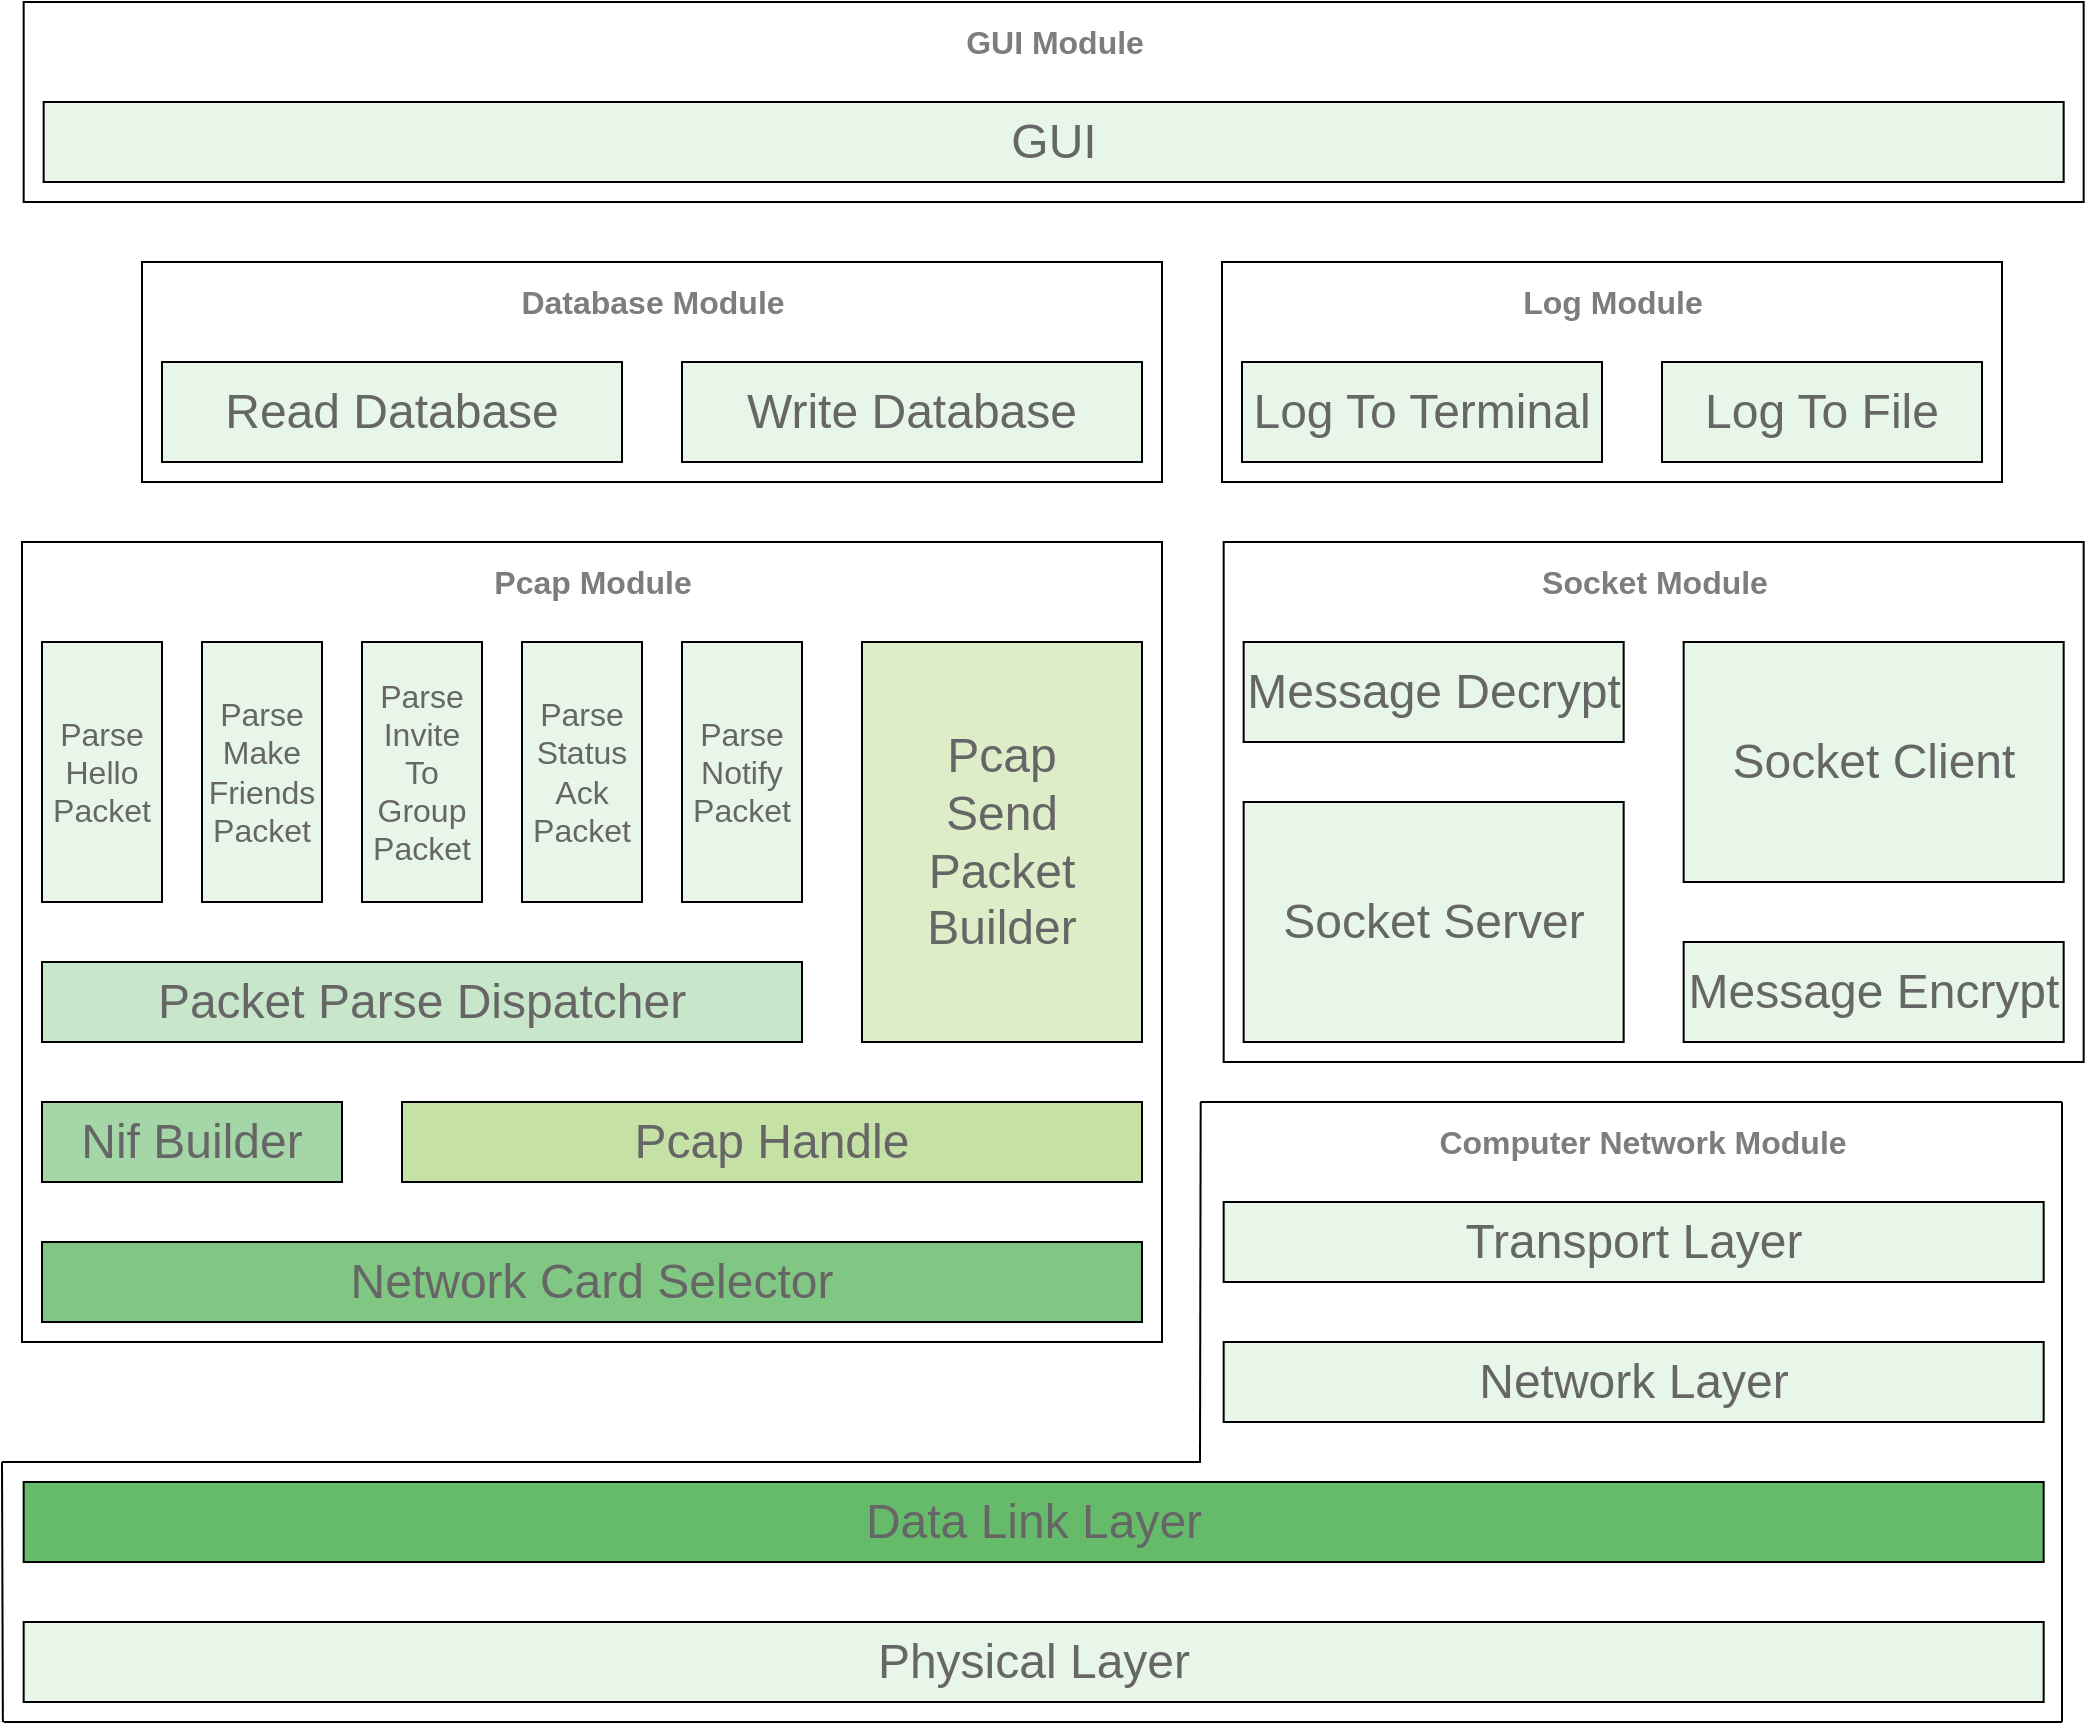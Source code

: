<mxfile version="14.6.6" type="github">
  <diagram id="JCKB8MocDSN7x97dPDkK" name="Page-1">
    <mxGraphModel dx="1221" dy="739" grid="1" gridSize="10" guides="1" tooltips="1" connect="1" arrows="1" fold="1" page="1" pageScale="1" pageWidth="1654" pageHeight="2336" math="0" shadow="0">
      <root>
        <mxCell id="0" />
        <mxCell id="1" parent="0" />
        <mxCell id="Dv_WCurl7W9lhUE-oqcY-84" value="" style="group" vertex="1" connectable="0" parent="1">
          <mxGeometry x="900.83" y="570" width="430" height="260" as="geometry" />
        </mxCell>
        <mxCell id="Dv_WCurl7W9lhUE-oqcY-34" value="" style="rounded=0;whiteSpace=wrap;html=1;fillColor=none;" vertex="1" parent="Dv_WCurl7W9lhUE-oqcY-84">
          <mxGeometry width="430" height="260" as="geometry" />
        </mxCell>
        <mxCell id="Dv_WCurl7W9lhUE-oqcY-28" value="&lt;font color=&quot;#666666&quot;&gt;&lt;span style=&quot;font-size: 24px&quot;&gt;Socket Server&lt;/span&gt;&lt;/font&gt;" style="rounded=0;whiteSpace=wrap;html=1;strokeColor=#000000;fillColor=#e8f5e9;strokeWidth=1;" vertex="1" parent="Dv_WCurl7W9lhUE-oqcY-84">
          <mxGeometry x="10" y="130" width="190" height="120" as="geometry" />
        </mxCell>
        <mxCell id="Dv_WCurl7W9lhUE-oqcY-30" value="&lt;span style=&quot;color: rgb(102 , 102 , 102) ; font-size: 24px&quot;&gt;Socket Client&lt;/span&gt;" style="rounded=0;whiteSpace=wrap;html=1;strokeColor=#000000;fillColor=#e8f5e9;strokeWidth=1;" vertex="1" parent="Dv_WCurl7W9lhUE-oqcY-84">
          <mxGeometry x="230" y="50" width="190" height="120" as="geometry" />
        </mxCell>
        <mxCell id="Dv_WCurl7W9lhUE-oqcY-31" value="&lt;span style=&quot;color: rgb(102 , 102 , 102) ; font-size: 24px&quot;&gt;Message Decrypt&lt;/span&gt;" style="rounded=0;whiteSpace=wrap;html=1;strokeColor=#000000;fillColor=#e8f5e9;strokeWidth=1;" vertex="1" parent="Dv_WCurl7W9lhUE-oqcY-84">
          <mxGeometry x="10" y="50" width="190" height="50" as="geometry" />
        </mxCell>
        <mxCell id="Dv_WCurl7W9lhUE-oqcY-32" value="&lt;span style=&quot;color: rgb(102 , 102 , 102) ; font-size: 24px&quot;&gt;Message Encrypt&lt;/span&gt;" style="rounded=0;whiteSpace=wrap;html=1;strokeColor=#000000;fillColor=#e8f5e9;strokeWidth=1;" vertex="1" parent="Dv_WCurl7W9lhUE-oqcY-84">
          <mxGeometry x="230" y="200" width="190" height="50" as="geometry" />
        </mxCell>
        <mxCell id="Dv_WCurl7W9lhUE-oqcY-120" value="&lt;font style=&quot;font-size: 16px&quot; color=&quot;#7d7d7d&quot;&gt;&lt;b&gt;Socket Module&lt;/b&gt;&lt;/font&gt;" style="text;html=1;align=center;verticalAlign=middle;resizable=0;points=[];autosize=1;strokeColor=none;" vertex="1" parent="Dv_WCurl7W9lhUE-oqcY-84">
          <mxGeometry x="150.0" y="10" width="130" height="20" as="geometry" />
        </mxCell>
        <mxCell id="Dv_WCurl7W9lhUE-oqcY-85" value="" style="group" vertex="1" connectable="0" parent="1">
          <mxGeometry x="300" y="570" width="570" height="400" as="geometry" />
        </mxCell>
        <mxCell id="Dv_WCurl7W9lhUE-oqcY-33" value="" style="rounded=0;whiteSpace=wrap;html=1;strokeColor=#000000;fillColor=none;" vertex="1" parent="Dv_WCurl7W9lhUE-oqcY-85">
          <mxGeometry width="570" height="400" as="geometry" />
        </mxCell>
        <mxCell id="Dv_WCurl7W9lhUE-oqcY-10" value="&lt;font style=&quot;font-size: 24px&quot; color=&quot;#666666&quot;&gt;Nif Builder&lt;/font&gt;" style="rounded=0;whiteSpace=wrap;html=1;fillColor=#a5d6a7;strokeWidth=1;" vertex="1" parent="Dv_WCurl7W9lhUE-oqcY-85">
          <mxGeometry x="10" y="280" width="150" height="40" as="geometry" />
        </mxCell>
        <mxCell id="Dv_WCurl7W9lhUE-oqcY-11" value="&lt;font color=&quot;#666666&quot;&gt;&lt;span style=&quot;font-size: 24px&quot;&gt;Pcap Handle&lt;/span&gt;&lt;/font&gt;" style="rounded=0;whiteSpace=wrap;html=1;fillColor=#c5e1a5;strokeWidth=1;" vertex="1" parent="Dv_WCurl7W9lhUE-oqcY-85">
          <mxGeometry x="190" y="280" width="370" height="40" as="geometry" />
        </mxCell>
        <mxCell id="Dv_WCurl7W9lhUE-oqcY-16" value="&lt;font color=&quot;#666666&quot;&gt;&lt;span style=&quot;font-size: 24px&quot;&gt;Packet Parse Dispatcher&lt;/span&gt;&lt;/font&gt;" style="rounded=0;whiteSpace=wrap;html=1;strokeColor=#000000;fillColor=#c8e6c9;strokeWidth=1;" vertex="1" parent="Dv_WCurl7W9lhUE-oqcY-85">
          <mxGeometry x="10" y="210" width="380" height="40" as="geometry" />
        </mxCell>
        <mxCell id="Dv_WCurl7W9lhUE-oqcY-17" value="&lt;span style=&quot;color: rgb(102 , 102 , 102) ; font-size: 24px&quot;&gt;Pcap&lt;br&gt;Send&lt;br&gt;Packet&lt;br&gt;Builder&lt;br&gt;&lt;/span&gt;" style="rounded=0;whiteSpace=wrap;html=1;strokeColor=#000000;fillColor=#dcedc8;strokeWidth=1;" vertex="1" parent="Dv_WCurl7W9lhUE-oqcY-85">
          <mxGeometry x="420" y="50" width="140" height="200" as="geometry" />
        </mxCell>
        <mxCell id="Dv_WCurl7W9lhUE-oqcY-18" value="&lt;span style=&quot;color: rgb(102 , 102 , 102) ; font-size: 16px&quot;&gt;Parse&lt;br&gt;Hello&lt;br&gt;Packet&lt;br&gt;&lt;/span&gt;" style="rounded=0;whiteSpace=wrap;html=1;strokeColor=#000000;fillColor=#e8f5e9;strokeWidth=1;" vertex="1" parent="Dv_WCurl7W9lhUE-oqcY-85">
          <mxGeometry x="10" y="50" width="60" height="130" as="geometry" />
        </mxCell>
        <mxCell id="Dv_WCurl7W9lhUE-oqcY-19" value="&lt;span style=&quot;color: rgb(102 , 102 , 102) ; font-size: 16px&quot;&gt;Parse&lt;/span&gt;&lt;br style=&quot;color: rgb(102 , 102 , 102) ; font-size: 16px&quot;&gt;&lt;font color=&quot;#666666&quot;&gt;&lt;span style=&quot;font-size: 16px&quot;&gt;Make&lt;br&gt;Friends&lt;/span&gt;&lt;/font&gt;&lt;br style=&quot;color: rgb(102 , 102 , 102) ; font-size: 16px&quot;&gt;&lt;span style=&quot;color: rgb(102 , 102 , 102) ; font-size: 16px&quot;&gt;Packet&lt;/span&gt;" style="rounded=0;whiteSpace=wrap;html=1;strokeColor=#000000;fillColor=#e8f5e9;strokeWidth=1;" vertex="1" parent="Dv_WCurl7W9lhUE-oqcY-85">
          <mxGeometry x="90" y="50" width="60" height="130" as="geometry" />
        </mxCell>
        <mxCell id="Dv_WCurl7W9lhUE-oqcY-20" value="&lt;span style=&quot;color: rgb(102 , 102 , 102) ; font-size: 16px&quot;&gt;Parse&lt;/span&gt;&lt;br style=&quot;color: rgb(102 , 102 , 102) ; font-size: 16px&quot;&gt;&lt;span style=&quot;color: rgb(102 , 102 , 102) ; font-size: 16px&quot;&gt;Invite&lt;br&gt;&lt;/span&gt;&lt;span style=&quot;color: rgb(102 , 102 , 102) ; font-size: 16px&quot;&gt;To&lt;br&gt;&lt;/span&gt;&lt;font color=&quot;#666666&quot;&gt;&lt;span style=&quot;font-size: 16px&quot;&gt;Group&lt;/span&gt;&lt;/font&gt;&lt;br style=&quot;color: rgb(102 , 102 , 102) ; font-size: 16px&quot;&gt;&lt;span style=&quot;color: rgb(102 , 102 , 102) ; font-size: 16px&quot;&gt;Packet&lt;/span&gt;" style="rounded=0;whiteSpace=wrap;html=1;strokeColor=#000000;fillColor=#e8f5e9;strokeWidth=1;" vertex="1" parent="Dv_WCurl7W9lhUE-oqcY-85">
          <mxGeometry x="170" y="50" width="60" height="130" as="geometry" />
        </mxCell>
        <mxCell id="Dv_WCurl7W9lhUE-oqcY-21" value="&lt;span style=&quot;color: rgb(102 , 102 , 102) ; font-size: 16px&quot;&gt;Parse&lt;/span&gt;&lt;br style=&quot;color: rgb(102 , 102 , 102) ; font-size: 16px&quot;&gt;&lt;span style=&quot;color: rgb(102 , 102 , 102) ; font-size: 16px&quot;&gt;Status&lt;br&gt;&lt;/span&gt;&lt;font color=&quot;#666666&quot;&gt;&lt;span style=&quot;font-size: 16px&quot;&gt;Ack&lt;/span&gt;&lt;/font&gt;&lt;br style=&quot;color: rgb(102 , 102 , 102) ; font-size: 16px&quot;&gt;&lt;span style=&quot;color: rgb(102 , 102 , 102) ; font-size: 16px&quot;&gt;Packet&lt;/span&gt;" style="rounded=0;whiteSpace=wrap;html=1;strokeColor=#000000;fillColor=#e8f5e9;strokeWidth=1;" vertex="1" parent="Dv_WCurl7W9lhUE-oqcY-85">
          <mxGeometry x="250" y="50" width="60" height="130" as="geometry" />
        </mxCell>
        <mxCell id="Dv_WCurl7W9lhUE-oqcY-22" value="&lt;span style=&quot;color: rgb(102 , 102 , 102) ; font-size: 16px&quot;&gt;Parse&lt;/span&gt;&lt;br style=&quot;color: rgb(102 , 102 , 102) ; font-size: 16px&quot;&gt;&lt;font color=&quot;#666666&quot;&gt;&lt;span style=&quot;font-size: 16px&quot;&gt;Notify&lt;/span&gt;&lt;/font&gt;&lt;br style=&quot;color: rgb(102 , 102 , 102) ; font-size: 16px&quot;&gt;&lt;span style=&quot;color: rgb(102 , 102 , 102) ; font-size: 16px&quot;&gt;Packet&lt;/span&gt;" style="rounded=0;whiteSpace=wrap;html=1;strokeColor=#000000;fillColor=#e8f5e9;strokeWidth=1;" vertex="1" parent="Dv_WCurl7W9lhUE-oqcY-85">
          <mxGeometry x="330" y="50" width="60" height="130" as="geometry" />
        </mxCell>
        <mxCell id="Dv_WCurl7W9lhUE-oqcY-9" value="&lt;font style=&quot;font-size: 24px&quot; color=&quot;#666666&quot;&gt;Network Card Selector&lt;/font&gt;" style="rounded=0;whiteSpace=wrap;html=1;fillColor=#81c784;strokeWidth=1;" vertex="1" parent="Dv_WCurl7W9lhUE-oqcY-85">
          <mxGeometry x="10" y="350" width="550" height="40" as="geometry" />
        </mxCell>
        <mxCell id="Dv_WCurl7W9lhUE-oqcY-119" value="&lt;font style=&quot;font-size: 16px&quot; color=&quot;#7d7d7d&quot;&gt;&lt;b&gt;Pcap Module&lt;/b&gt;&lt;/font&gt;" style="text;html=1;align=center;verticalAlign=middle;resizable=0;points=[];autosize=1;strokeColor=none;" vertex="1" parent="Dv_WCurl7W9lhUE-oqcY-85">
          <mxGeometry x="230" y="10" width="110" height="20" as="geometry" />
        </mxCell>
        <mxCell id="Dv_WCurl7W9lhUE-oqcY-94" value="" style="group" vertex="1" connectable="0" parent="1">
          <mxGeometry x="300.83" y="300" width="1030" height="100" as="geometry" />
        </mxCell>
        <mxCell id="Dv_WCurl7W9lhUE-oqcY-93" value="" style="rounded=0;whiteSpace=wrap;html=1;strokeColor=#000000;strokeWidth=1;fillColor=none;gradientColor=none;" vertex="1" parent="Dv_WCurl7W9lhUE-oqcY-94">
          <mxGeometry width="1030" height="100" as="geometry" />
        </mxCell>
        <mxCell id="Dv_WCurl7W9lhUE-oqcY-41" value="&lt;font color=&quot;#666666&quot;&gt;&lt;span style=&quot;font-size: 24px&quot;&gt;GUI&lt;/span&gt;&lt;/font&gt;" style="rounded=0;whiteSpace=wrap;html=1;strokeColor=#000000;fillColor=#e8f5e9;" vertex="1" parent="Dv_WCurl7W9lhUE-oqcY-94">
          <mxGeometry x="10" y="50" width="1010" height="40" as="geometry" />
        </mxCell>
        <mxCell id="Dv_WCurl7W9lhUE-oqcY-123" value="&lt;font style=&quot;font-size: 16px&quot; color=&quot;#7d7d7d&quot;&gt;&lt;b&gt;GUI Module&lt;/b&gt;&lt;/font&gt;" style="text;html=1;align=center;verticalAlign=middle;resizable=0;points=[];autosize=1;strokeColor=none;" vertex="1" parent="Dv_WCurl7W9lhUE-oqcY-94">
          <mxGeometry x="465.0" y="10" width="100" height="20" as="geometry" />
        </mxCell>
        <mxCell id="Dv_WCurl7W9lhUE-oqcY-112" value="" style="group" vertex="1" connectable="0" parent="1">
          <mxGeometry x="290.0" y="890" width="1030.83" height="270" as="geometry" />
        </mxCell>
        <mxCell id="Dv_WCurl7W9lhUE-oqcY-111" value="" style="group" vertex="1" connectable="0" parent="Dv_WCurl7W9lhUE-oqcY-112">
          <mxGeometry y="-40" width="1030" height="310" as="geometry" />
        </mxCell>
        <mxCell id="Dv_WCurl7W9lhUE-oqcY-74" value="" style="endArrow=none;html=1;strokeWidth=1;" edge="1" parent="Dv_WCurl7W9lhUE-oqcY-111">
          <mxGeometry x="10.821" width="49.96" height="57.407" as="geometry">
            <mxPoint x="1030" y="310" as="sourcePoint" />
            <mxPoint x="0.829" y="310" as="targetPoint" />
          </mxGeometry>
        </mxCell>
        <mxCell id="Dv_WCurl7W9lhUE-oqcY-97" value="" style="endArrow=none;html=1;strokeWidth=1;" edge="1" parent="Dv_WCurl7W9lhUE-oqcY-111">
          <mxGeometry x="10.821" y="34.444" width="49.96" height="57.407" as="geometry">
            <mxPoint x="1030" y="310" as="sourcePoint" />
            <mxPoint x="1030" as="targetPoint" />
          </mxGeometry>
        </mxCell>
        <mxCell id="Dv_WCurl7W9lhUE-oqcY-98" value="" style="endArrow=none;html=1;strokeWidth=1;" edge="1" parent="Dv_WCurl7W9lhUE-oqcY-111">
          <mxGeometry x="-1019.179" y="195.185" width="49.96" height="57.407" as="geometry">
            <mxPoint x="0.43" y="310" as="sourcePoint" />
            <mxPoint x="5.684e-14" y="180" as="targetPoint" />
          </mxGeometry>
        </mxCell>
        <mxCell id="Dv_WCurl7W9lhUE-oqcY-99" value="" style="endArrow=none;html=1;strokeWidth=1;" edge="1" parent="Dv_WCurl7W9lhUE-oqcY-111">
          <mxGeometry x="-420.261" y="34.444" width="49.96" height="57.407" as="geometry">
            <mxPoint x="599" y="180" as="sourcePoint" />
            <mxPoint x="599.347" as="targetPoint" />
          </mxGeometry>
        </mxCell>
        <mxCell id="Dv_WCurl7W9lhUE-oqcY-106" value="" style="endArrow=none;html=1;strokeWidth=1;" edge="1" parent="Dv_WCurl7W9lhUE-oqcY-111">
          <mxGeometry x="9.991" y="-129.999" width="49.96" height="57.407" as="geometry">
            <mxPoint x="599.516" y="180.001" as="sourcePoint" />
            <mxPoint x="-0.001" y="180.001" as="targetPoint" />
          </mxGeometry>
        </mxCell>
        <mxCell id="Dv_WCurl7W9lhUE-oqcY-118" value="&lt;font style=&quot;font-size: 16px&quot; color=&quot;#7d7d7d&quot;&gt;&lt;b&gt;Computer Network Module&lt;/b&gt;&lt;/font&gt;" style="text;html=1;align=center;verticalAlign=middle;resizable=0;points=[];autosize=1;strokeColor=none;" vertex="1" parent="Dv_WCurl7W9lhUE-oqcY-111">
          <mxGeometry x="710" y="10" width="220" height="20" as="geometry" />
        </mxCell>
        <mxCell id="Dv_WCurl7W9lhUE-oqcY-96" value="" style="endArrow=none;html=1;strokeWidth=1;" edge="1" parent="Dv_WCurl7W9lhUE-oqcY-111">
          <mxGeometry x="610" y="-270" width="50" height="50" as="geometry">
            <mxPoint x="1030" as="sourcePoint" />
            <mxPoint x="599.17" as="targetPoint" />
          </mxGeometry>
        </mxCell>
        <mxCell id="Dv_WCurl7W9lhUE-oqcY-23" value="&lt;font color=&quot;#666666&quot;&gt;&lt;span style=&quot;font-size: 24px&quot;&gt;Data Link Layer&lt;/span&gt;&lt;/font&gt;" style="rounded=0;whiteSpace=wrap;html=1;strokeColor=#000000;fillColor=#66bb6a;strokeWidth=1;" vertex="1" parent="Dv_WCurl7W9lhUE-oqcY-112">
          <mxGeometry x="10.83" y="150" width="1010" height="40" as="geometry" />
        </mxCell>
        <mxCell id="Dv_WCurl7W9lhUE-oqcY-25" value="&lt;font color=&quot;#666666&quot;&gt;&lt;span style=&quot;font-size: 24px&quot;&gt;Physical Layer&lt;/span&gt;&lt;/font&gt;" style="rounded=0;whiteSpace=wrap;html=1;strokeColor=#000000;fillColor=#e8f5e9;strokeWidth=1;" vertex="1" parent="Dv_WCurl7W9lhUE-oqcY-112">
          <mxGeometry x="10.83" y="220" width="1010" height="40" as="geometry" />
        </mxCell>
        <mxCell id="Dv_WCurl7W9lhUE-oqcY-79" value="&lt;span style=&quot;color: rgb(102 , 102 , 102) ; font-size: 24px&quot;&gt;Transport Layer&lt;/span&gt;" style="rounded=0;whiteSpace=wrap;html=1;strokeColor=#000000;fillColor=#e8f5e9;strokeWidth=1;" vertex="1" parent="Dv_WCurl7W9lhUE-oqcY-112">
          <mxGeometry x="610.83" y="10" width="410" height="40" as="geometry" />
        </mxCell>
        <mxCell id="Dv_WCurl7W9lhUE-oqcY-80" value="&lt;span style=&quot;color: rgb(102 , 102 , 102) ; font-size: 24px&quot;&gt;Network Layer&lt;/span&gt;" style="rounded=0;whiteSpace=wrap;html=1;strokeColor=#000000;fillColor=#e8f5e9;strokeWidth=1;" vertex="1" parent="Dv_WCurl7W9lhUE-oqcY-112">
          <mxGeometry x="610.83" y="80" width="410" height="40" as="geometry" />
        </mxCell>
        <mxCell id="Dv_WCurl7W9lhUE-oqcY-116" value="" style="group" vertex="1" connectable="0" parent="1">
          <mxGeometry x="900" y="430" width="390" height="110" as="geometry" />
        </mxCell>
        <mxCell id="Dv_WCurl7W9lhUE-oqcY-88" value="" style="rounded=0;whiteSpace=wrap;html=1;strokeColor=#000000;strokeWidth=1;fillColor=none;gradientColor=none;" vertex="1" parent="Dv_WCurl7W9lhUE-oqcY-116">
          <mxGeometry width="390" height="110" as="geometry" />
        </mxCell>
        <mxCell id="Dv_WCurl7W9lhUE-oqcY-89" value="&lt;font color=&quot;#666666&quot;&gt;&lt;span style=&quot;font-size: 24px&quot;&gt;Log To Terminal&lt;/span&gt;&lt;/font&gt;" style="rounded=0;whiteSpace=wrap;html=1;strokeColor=#000000;fillColor=#e8f5e9;" vertex="1" parent="Dv_WCurl7W9lhUE-oqcY-116">
          <mxGeometry x="10" y="50" width="180" height="50" as="geometry" />
        </mxCell>
        <mxCell id="Dv_WCurl7W9lhUE-oqcY-90" value="&lt;span style=&quot;color: rgb(102 , 102 , 102) ; font-size: 24px&quot;&gt;Log To File&lt;/span&gt;" style="rounded=0;whiteSpace=wrap;html=1;strokeColor=#000000;fillColor=#e8f5e9;" vertex="1" parent="Dv_WCurl7W9lhUE-oqcY-116">
          <mxGeometry x="220" y="50" width="160" height="50" as="geometry" />
        </mxCell>
        <mxCell id="Dv_WCurl7W9lhUE-oqcY-122" value="&lt;font style=&quot;font-size: 16px&quot; color=&quot;#7d7d7d&quot;&gt;&lt;b&gt;Log Module&lt;/b&gt;&lt;/font&gt;" style="text;html=1;align=center;verticalAlign=middle;resizable=0;points=[];autosize=1;strokeColor=none;" vertex="1" parent="Dv_WCurl7W9lhUE-oqcY-116">
          <mxGeometry x="140" y="10" width="110" height="20" as="geometry" />
        </mxCell>
        <mxCell id="Dv_WCurl7W9lhUE-oqcY-117" value="" style="group" vertex="1" connectable="0" parent="1">
          <mxGeometry x="360" y="430" width="510" height="110" as="geometry" />
        </mxCell>
        <mxCell id="Dv_WCurl7W9lhUE-oqcY-86" value="" style="rounded=0;whiteSpace=wrap;html=1;strokeColor=#000000;strokeWidth=1;fillColor=none;gradientColor=none;" vertex="1" parent="Dv_WCurl7W9lhUE-oqcY-117">
          <mxGeometry width="510" height="110" as="geometry" />
        </mxCell>
        <mxCell id="Dv_WCurl7W9lhUE-oqcY-36" value="&lt;font color=&quot;#666666&quot;&gt;&lt;span style=&quot;font-size: 24px&quot;&gt;Read Database&lt;/span&gt;&lt;/font&gt;" style="rounded=0;whiteSpace=wrap;html=1;strokeColor=#000000;fillColor=#e8f5e9;" vertex="1" parent="Dv_WCurl7W9lhUE-oqcY-117">
          <mxGeometry x="10" y="50" width="230" height="50" as="geometry" />
        </mxCell>
        <mxCell id="Dv_WCurl7W9lhUE-oqcY-37" value="&lt;font color=&quot;#666666&quot;&gt;&lt;span style=&quot;font-size: 24px&quot;&gt;Write Database&lt;/span&gt;&lt;/font&gt;" style="rounded=0;whiteSpace=wrap;html=1;strokeColor=#000000;fillColor=#e8f5e9;" vertex="1" parent="Dv_WCurl7W9lhUE-oqcY-117">
          <mxGeometry x="270" y="50" width="230" height="50" as="geometry" />
        </mxCell>
        <mxCell id="Dv_WCurl7W9lhUE-oqcY-121" value="&lt;font style=&quot;font-size: 16px&quot; color=&quot;#7d7d7d&quot;&gt;&lt;b&gt;Database Module&lt;/b&gt;&lt;/font&gt;" style="text;html=1;align=center;verticalAlign=middle;resizable=0;points=[];autosize=1;strokeColor=none;" vertex="1" parent="Dv_WCurl7W9lhUE-oqcY-117">
          <mxGeometry x="180" y="10" width="150" height="20" as="geometry" />
        </mxCell>
      </root>
    </mxGraphModel>
  </diagram>
</mxfile>

